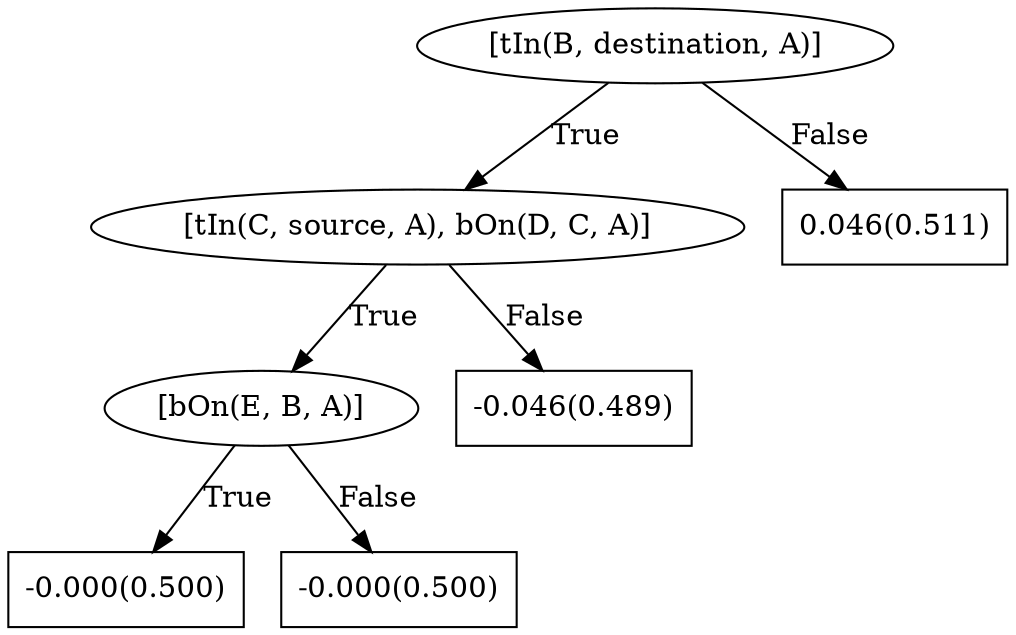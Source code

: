 digraph G{ 
1[label = "[tIn(B, destination, A)]"];
1 -> 2[label="True"];
1 -> 3[label="False"];
2[label = "[tIn(C, source, A), bOn(D, C, A)]"];
2 -> 4[label="True"];
2 -> 5[label="False"];
4[label = "[bOn(E, B, A)]"];
4 -> 6[label="True"];
4 -> 7[label="False"];
6[shape = box,label = "-0.000(0.500)"];
7[shape = box,label = "-0.000(0.500)"];
5[shape = box,label = "-0.046(0.489)"];
3[shape = box,label = "0.046(0.511)"];
}
